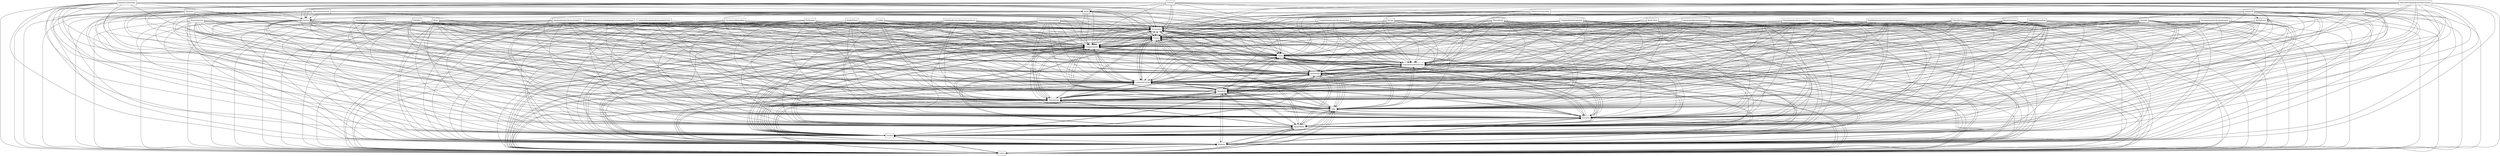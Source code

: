 digraph{
graph [rankdir=TB];
node [shape=box];
edge [arrowhead=normal];
0[label="Complexidadeespecificaporprojeto",]
1[label="Requerimentos",]
2[label="Custopadraoparatodososengenheiros",]
3[label="Codigo",]
4[label="Qualidadeigualaotamanhodoprojetonaoaceitacaodebugs",]
5[label="Conceitos",]
6[label="Orcamento",]
7[label="Tamanhofixopadrao",]
8[label="Comrequesitosvariados",]
9[label="Orcamentofixopadrao",]
10[label="Projeto",]
11[label="Tabuleiro",]
12[label="Valorfixo",]
13[label="Ilustracoesnascartas",]
14[label="Cartas",]
15[label="Modulos",]
16[label="Tarefas",]
17[label="Habilidadeespecificaporengenheiro",]
18[label="Tutorial",]
19[label="Jogabilidade",]
20[label="Habilidadepadraoparatodososengenheiros",]
21[label="Tamanho",]
22[label="SinglePlayer",]
23[label="Jogo",]
24[label="Design",]
25[label="TiposdeJogo",]
26[label="Qualidade",]
27[label="Maturidade",]
28[label="Bugs",]
29[label="CompradeCartas",]
30[label="Custoespecificoporengenheiro",]
31[label="Orcamentoespecificoporprojeto",]
32[label="Extras",]
33[label="Tamanhoespecificoporprojeto",]
34[label="Qualidadefixacomvalorarbitrario",]
35[label="JogoporIP",]
36[label="Simplesapenascodigo",]
37[label="Qualidadeespecificaporprojeto",]
38[label="Habilidade",]
39[label="Complexidadefixapadrao",]
40[label="Jogoviaconexaocomservidor",]
41[label="Ajuda_Zero",]
42[label="Historiasnascartas",]
43[label="Suportecomtooltips",]
44[label="EngenheirosdeSoftware",]
45[label="Rastreamento",]
46[label="Custo",]
47[label="Complexidade",]
48[label="Problemas",]
49[label="Indicadoresdeprogressoilustrativos",]
50[label="Ajuda",]
51[label="Pordado",]
52[label="Multiplayer",]
0->6[label="",]
0->10[label="",]
0->14[label="",]
0->15[label="",]
0->16[label="",]
0->19[label="",]
0->21[label="",]
0->23[label="",]
0->25[label="",]
0->26[label="",]
0->29[label="",]
0->38[label="",]
0->44[label="",]
0->46[label="",]
0->47[label="",]
1->6[label="",]
1->10[label="",]
1->14[label="",]
1->15[label="",]
1->16[label="",]
1->19[label="",]
1->21[label="",]
1->23[label="",]
1->25[label="",]
1->26[label="",]
1->29[label="",]
1->38[label="",]
1->44[label="",]
1->46[label="",]
1->47[label="",]
2->6[label="",]
2->10[label="",]
2->14[label="",]
2->15[label="",]
2->16[label="",]
2->19[label="",]
2->21[label="",]
2->23[label="",]
2->25[label="",]
2->26[label="",]
2->29[label="",]
2->38[label="",]
2->44[label="",]
2->46[label="",]
2->47[label="",]
3->6[label="",]
3->10[label="",]
3->14[label="",]
3->15[label="",]
3->16[label="",]
3->19[label="",]
3->21[label="",]
3->23[label="",]
3->25[label="",]
3->26[label="",]
3->29[label="",]
3->38[label="",]
3->44[label="",]
3->46[label="",]
3->47[label="",]
4->6[label="",]
4->10[label="",]
4->14[label="",]
4->15[label="",]
4->16[label="",]
4->19[label="",]
4->21[label="",]
4->23[label="",]
4->25[label="",]
4->26[label="",]
4->29[label="",]
4->38[label="",]
4->44[label="",]
4->46[label="",]
4->47[label="",]
5->6[label="",]
5->10[label="",]
5->14[label="",]
5->15[label="",]
5->16[label="",]
5->19[label="",]
5->21[label="",]
5->23[label="",]
5->25[label="",]
5->26[label="",]
5->29[label="",]
5->38[label="",]
5->44[label="",]
5->46[label="",]
5->47[label="",]
6->10[label="",]
6->14[label="",]
6->15[label="",]
6->16[label="",]
6->19[label="",]
6->21[label="",]
6->23[label="",]
6->25[label="",]
6->26[label="",]
6->29[label="",]
6->38[label="",]
6->44[label="",]
6->46[label="",]
6->47[label="",]
7->6[label="",]
7->10[label="",]
7->14[label="",]
7->15[label="",]
7->16[label="",]
7->19[label="",]
7->21[label="",]
7->23[label="",]
7->25[label="",]
7->26[label="",]
7->29[label="",]
7->38[label="",]
7->44[label="",]
7->46[label="",]
7->47[label="",]
8->6[label="",]
8->10[label="",]
8->14[label="",]
8->15[label="",]
8->16[label="",]
8->19[label="",]
8->21[label="",]
8->23[label="",]
8->25[label="",]
8->26[label="",]
8->29[label="",]
8->38[label="",]
8->44[label="",]
8->46[label="",]
8->47[label="",]
9->6[label="",]
9->10[label="",]
9->14[label="",]
9->15[label="",]
9->16[label="",]
9->19[label="",]
9->21[label="",]
9->23[label="",]
9->25[label="",]
9->26[label="",]
9->29[label="",]
9->38[label="",]
9->44[label="",]
9->46[label="",]
9->47[label="",]
10->6[label="",]
10->14[label="",]
10->15[label="",]
10->16[label="",]
10->19[label="",]
10->21[label="",]
10->23[label="",]
10->25[label="",]
10->26[label="",]
10->29[label="",]
10->38[label="",]
10->44[label="",]
10->46[label="",]
10->47[label="",]
11->6[label="",]
11->10[label="",]
11->14[label="",]
11->15[label="",]
11->16[label="",]
11->19[label="",]
11->21[label="",]
11->23[label="",]
11->25[label="",]
11->26[label="",]
11->29[label="",]
11->32[label="",]
11->38[label="",]
11->44[label="",]
11->46[label="",]
11->47[label="",]
12->6[label="",]
12->10[label="",]
12->14[label="",]
12->15[label="",]
12->16[label="",]
12->19[label="",]
12->21[label="",]
12->23[label="",]
12->25[label="",]
12->26[label="",]
12->29[label="",]
12->38[label="",]
12->44[label="",]
12->46[label="",]
12->47[label="",]
13->6[label="",]
13->10[label="",]
13->14[label="",]
13->15[label="",]
13->16[label="",]
13->19[label="",]
13->21[label="",]
13->23[label="",]
13->25[label="",]
13->26[label="",]
13->29[label="",]
13->32[label="",]
13->38[label="",]
13->44[label="",]
13->46[label="",]
13->47[label="",]
14->6[label="",]
14->10[label="",]
14->15[label="",]
14->16[label="",]
14->19[label="",]
14->21[label="",]
14->23[label="",]
14->25[label="",]
14->26[label="",]
14->29[label="",]
14->38[label="",]
14->44[label="",]
14->46[label="",]
14->47[label="",]
15->6[label="",]
15->10[label="",]
15->14[label="",]
15->16[label="",]
15->19[label="",]
15->21[label="",]
15->23[label="",]
15->25[label="",]
15->26[label="",]
15->29[label="",]
15->38[label="",]
15->44[label="",]
15->46[label="",]
15->47[label="",]
16->6[label="",]
16->10[label="",]
16->14[label="",]
16->15[label="",]
16->19[label="",]
16->21[label="",]
16->23[label="",]
16->25[label="",]
16->26[label="",]
16->29[label="",]
16->38[label="",]
16->44[label="",]
16->46[label="",]
16->47[label="",]
17->6[label="",]
17->10[label="",]
17->14[label="",]
17->15[label="",]
17->16[label="",]
17->19[label="",]
17->21[label="",]
17->23[label="",]
17->25[label="",]
17->26[label="",]
17->29[label="",]
17->38[label="",]
17->44[label="",]
17->46[label="",]
17->47[label="",]
18->6[label="",]
18->10[label="",]
18->14[label="",]
18->15[label="",]
18->16[label="",]
18->19[label="",]
18->21[label="",]
18->23[label="",]
18->25[label="",]
18->26[label="",]
18->29[label="",]
18->32[label="",]
18->38[label="",]
18->44[label="",]
18->46[label="",]
18->47[label="",]
18->50[label="",]
19->6[label="",]
19->10[label="",]
19->14[label="",]
19->15[label="",]
19->16[label="",]
19->21[label="",]
19->23[label="",]
19->25[label="",]
19->26[label="",]
19->29[label="",]
19->38[label="",]
19->44[label="",]
19->46[label="",]
19->47[label="",]
20->6[label="",]
20->10[label="",]
20->14[label="",]
20->15[label="",]
20->16[label="",]
20->19[label="",]
20->21[label="",]
20->23[label="",]
20->25[label="",]
20->26[label="",]
20->29[label="",]
20->38[label="",]
20->44[label="",]
20->46[label="",]
20->47[label="",]
21->6[label="",]
21->10[label="",]
21->14[label="",]
21->15[label="",]
21->16[label="",]
21->19[label="",]
21->23[label="",]
21->25[label="",]
21->26[label="",]
21->29[label="",]
21->38[label="",]
21->44[label="",]
21->46[label="",]
21->47[label="",]
22->6[label="",]
22->10[label="",]
22->14[label="",]
22->15[label="",]
22->16[label="",]
22->19[label="",]
22->21[label="",]
22->23[label="",]
22->25[label="",]
22->26[label="",]
22->29[label="",]
22->38[label="",]
22->44[label="",]
22->46[label="",]
22->47[label="",]
23->6[label="",]
23->10[label="",]
23->14[label="",]
23->15[label="",]
23->16[label="",]
23->19[label="",]
23->21[label="",]
23->25[label="",]
23->26[label="",]
23->29[label="",]
23->38[label="",]
23->44[label="",]
23->46[label="",]
23->47[label="",]
24->6[label="",]
24->10[label="",]
24->14[label="",]
24->15[label="",]
24->16[label="",]
24->19[label="",]
24->21[label="",]
24->23[label="",]
24->25[label="",]
24->26[label="",]
24->29[label="",]
24->38[label="",]
24->44[label="",]
24->46[label="",]
24->47[label="",]
25->6[label="",]
25->10[label="",]
25->14[label="",]
25->15[label="",]
25->16[label="",]
25->19[label="",]
25->21[label="",]
25->23[label="",]
25->26[label="",]
25->29[label="",]
25->38[label="",]
25->44[label="",]
25->46[label="",]
25->47[label="",]
26->6[label="",]
26->10[label="",]
26->14[label="",]
26->15[label="",]
26->16[label="",]
26->19[label="",]
26->21[label="",]
26->23[label="",]
26->25[label="",]
26->29[label="",]
26->38[label="",]
26->44[label="",]
26->46[label="",]
26->47[label="",]
27->6[label="",]
27->10[label="",]
27->14[label="",]
27->15[label="",]
27->16[label="",]
27->19[label="",]
27->21[label="",]
27->23[label="",]
27->25[label="",]
27->26[label="",]
27->29[label="",]
27->38[label="",]
27->44[label="",]
27->46[label="",]
27->47[label="",]
28->6[label="",]
28->10[label="",]
28->14[label="",]
28->15[label="",]
28->16[label="",]
28->19[label="",]
28->21[label="",]
28->23[label="",]
28->25[label="",]
28->26[label="",]
28->29[label="",]
28->38[label="",]
28->44[label="",]
28->46[label="",]
28->47[label="",]
29->6[label="",]
29->10[label="",]
29->14[label="",]
29->15[label="",]
29->16[label="",]
29->19[label="",]
29->21[label="",]
29->23[label="",]
29->25[label="",]
29->26[label="",]
29->38[label="",]
29->44[label="",]
29->46[label="",]
29->47[label="",]
30->6[label="",]
30->10[label="",]
30->14[label="",]
30->15[label="",]
30->16[label="",]
30->19[label="",]
30->21[label="",]
30->23[label="",]
30->25[label="",]
30->26[label="",]
30->29[label="",]
30->38[label="",]
30->44[label="",]
30->46[label="",]
30->47[label="",]
31->6[label="",]
31->10[label="",]
31->14[label="",]
31->15[label="",]
31->16[label="",]
31->19[label="",]
31->21[label="",]
31->23[label="",]
31->25[label="",]
31->26[label="",]
31->29[label="",]
31->38[label="",]
31->44[label="",]
31->46[label="",]
31->47[label="",]
32->6[label="",]
32->10[label="",]
32->14[label="",]
32->15[label="",]
32->16[label="",]
32->19[label="",]
32->21[label="",]
32->23[label="",]
32->25[label="",]
32->26[label="",]
32->29[label="",]
32->38[label="",]
32->44[label="",]
32->46[label="",]
32->47[label="",]
33->6[label="",]
33->10[label="",]
33->14[label="",]
33->15[label="",]
33->16[label="",]
33->19[label="",]
33->21[label="",]
33->23[label="",]
33->25[label="",]
33->26[label="",]
33->29[label="",]
33->38[label="",]
33->44[label="",]
33->46[label="",]
33->47[label="",]
34->6[label="",]
34->10[label="",]
34->14[label="",]
34->15[label="",]
34->16[label="",]
34->19[label="",]
34->21[label="",]
34->23[label="",]
34->25[label="",]
34->26[label="",]
34->29[label="",]
34->38[label="",]
34->44[label="",]
34->46[label="",]
34->47[label="",]
35->6[label="",]
35->10[label="",]
35->14[label="",]
35->15[label="",]
35->16[label="",]
35->19[label="",]
35->21[label="",]
35->23[label="",]
35->25[label="",]
35->26[label="",]
35->29[label="",]
35->38[label="",]
35->44[label="",]
35->46[label="",]
35->47[label="",]
35->52[label="",]
36->6[label="",]
36->10[label="",]
36->14[label="",]
36->15[label="",]
36->16[label="",]
36->19[label="",]
36->21[label="",]
36->23[label="",]
36->25[label="",]
36->26[label="",]
36->29[label="",]
36->38[label="",]
36->44[label="",]
36->46[label="",]
36->47[label="",]
37->6[label="",]
37->10[label="",]
37->14[label="",]
37->15[label="",]
37->16[label="",]
37->19[label="",]
37->21[label="",]
37->23[label="",]
37->25[label="",]
37->26[label="",]
37->29[label="",]
37->38[label="",]
37->44[label="",]
37->46[label="",]
37->47[label="",]
38->6[label="",]
38->10[label="",]
38->14[label="",]
38->15[label="",]
38->16[label="",]
38->19[label="",]
38->21[label="",]
38->23[label="",]
38->25[label="",]
38->26[label="",]
38->29[label="",]
38->44[label="",]
38->46[label="",]
38->47[label="",]
39->6[label="",]
39->10[label="",]
39->14[label="",]
39->15[label="",]
39->16[label="",]
39->19[label="",]
39->21[label="",]
39->23[label="",]
39->25[label="",]
39->26[label="",]
39->29[label="",]
39->38[label="",]
39->44[label="",]
39->46[label="",]
39->47[label="",]
40->6[label="",]
40->10[label="",]
40->14[label="",]
40->15[label="",]
40->16[label="",]
40->19[label="",]
40->21[label="",]
40->23[label="",]
40->25[label="",]
40->26[label="",]
40->29[label="",]
40->38[label="",]
40->44[label="",]
40->46[label="",]
40->47[label="",]
40->52[label="",]
41->6[label="",]
41->10[label="",]
41->14[label="",]
41->15[label="",]
41->16[label="",]
41->19[label="",]
41->21[label="",]
41->23[label="",]
41->25[label="",]
41->26[label="",]
41->29[label="",]
41->38[label="",]
41->44[label="",]
41->46[label="",]
41->47[label="",]
42->6[label="",]
42->10[label="",]
42->14[label="",]
42->15[label="",]
42->16[label="",]
42->19[label="",]
42->21[label="",]
42->23[label="",]
42->25[label="",]
42->26[label="",]
42->29[label="",]
42->32[label="",]
42->38[label="",]
42->44[label="",]
42->46[label="",]
42->47[label="",]
43->6[label="",]
43->10[label="",]
43->14[label="",]
43->15[label="",]
43->16[label="",]
43->19[label="",]
43->21[label="",]
43->23[label="",]
43->25[label="",]
43->26[label="",]
43->29[label="",]
43->32[label="",]
43->38[label="",]
43->44[label="",]
43->46[label="",]
43->47[label="",]
43->50[label="",]
44->6[label="",]
44->10[label="",]
44->14[label="",]
44->15[label="",]
44->16[label="",]
44->19[label="",]
44->21[label="",]
44->23[label="",]
44->25[label="",]
44->26[label="",]
44->29[label="",]
44->38[label="",]
44->46[label="",]
44->47[label="",]
45->6[label="",]
45->10[label="",]
45->14[label="",]
45->15[label="",]
45->16[label="",]
45->19[label="",]
45->21[label="",]
45->23[label="",]
45->25[label="",]
45->26[label="",]
45->29[label="",]
45->38[label="",]
45->44[label="",]
45->46[label="",]
45->47[label="",]
46->6[label="",]
46->10[label="",]
46->14[label="",]
46->15[label="",]
46->16[label="",]
46->19[label="",]
46->21[label="",]
46->23[label="",]
46->25[label="",]
46->26[label="",]
46->29[label="",]
46->38[label="",]
46->44[label="",]
46->47[label="",]
47->6[label="",]
47->10[label="",]
47->14[label="",]
47->15[label="",]
47->16[label="",]
47->19[label="",]
47->21[label="",]
47->23[label="",]
47->25[label="",]
47->26[label="",]
47->29[label="",]
47->38[label="",]
47->44[label="",]
47->46[label="",]
48->6[label="",]
48->10[label="",]
48->14[label="",]
48->15[label="",]
48->16[label="",]
48->19[label="",]
48->21[label="",]
48->23[label="",]
48->25[label="",]
48->26[label="",]
48->29[label="",]
48->38[label="",]
48->44[label="",]
48->46[label="",]
48->47[label="",]
49->6[label="",]
49->10[label="",]
49->14[label="",]
49->15[label="",]
49->16[label="",]
49->19[label="",]
49->21[label="",]
49->23[label="",]
49->25[label="",]
49->26[label="",]
49->29[label="",]
49->32[label="",]
49->38[label="",]
49->44[label="",]
49->46[label="",]
49->47[label="",]
49->50[label="",]
50->6[label="",]
50->10[label="",]
50->14[label="",]
50->15[label="",]
50->16[label="",]
50->19[label="",]
50->21[label="",]
50->23[label="",]
50->25[label="",]
50->26[label="",]
50->29[label="",]
50->32[label="",]
50->38[label="",]
50->44[label="",]
50->46[label="",]
50->47[label="",]
51->6[label="",]
51->10[label="",]
51->14[label="",]
51->15[label="",]
51->16[label="",]
51->19[label="",]
51->21[label="",]
51->23[label="",]
51->25[label="",]
51->26[label="",]
51->29[label="",]
51->38[label="",]
51->44[label="",]
51->46[label="",]
51->47[label="",]
52->6[label="",]
52->10[label="",]
52->14[label="",]
52->15[label="",]
52->16[label="",]
52->19[label="",]
52->21[label="",]
52->23[label="",]
52->25[label="",]
52->26[label="",]
52->29[label="",]
52->38[label="",]
52->44[label="",]
52->46[label="",]
52->47[label="",]
}
